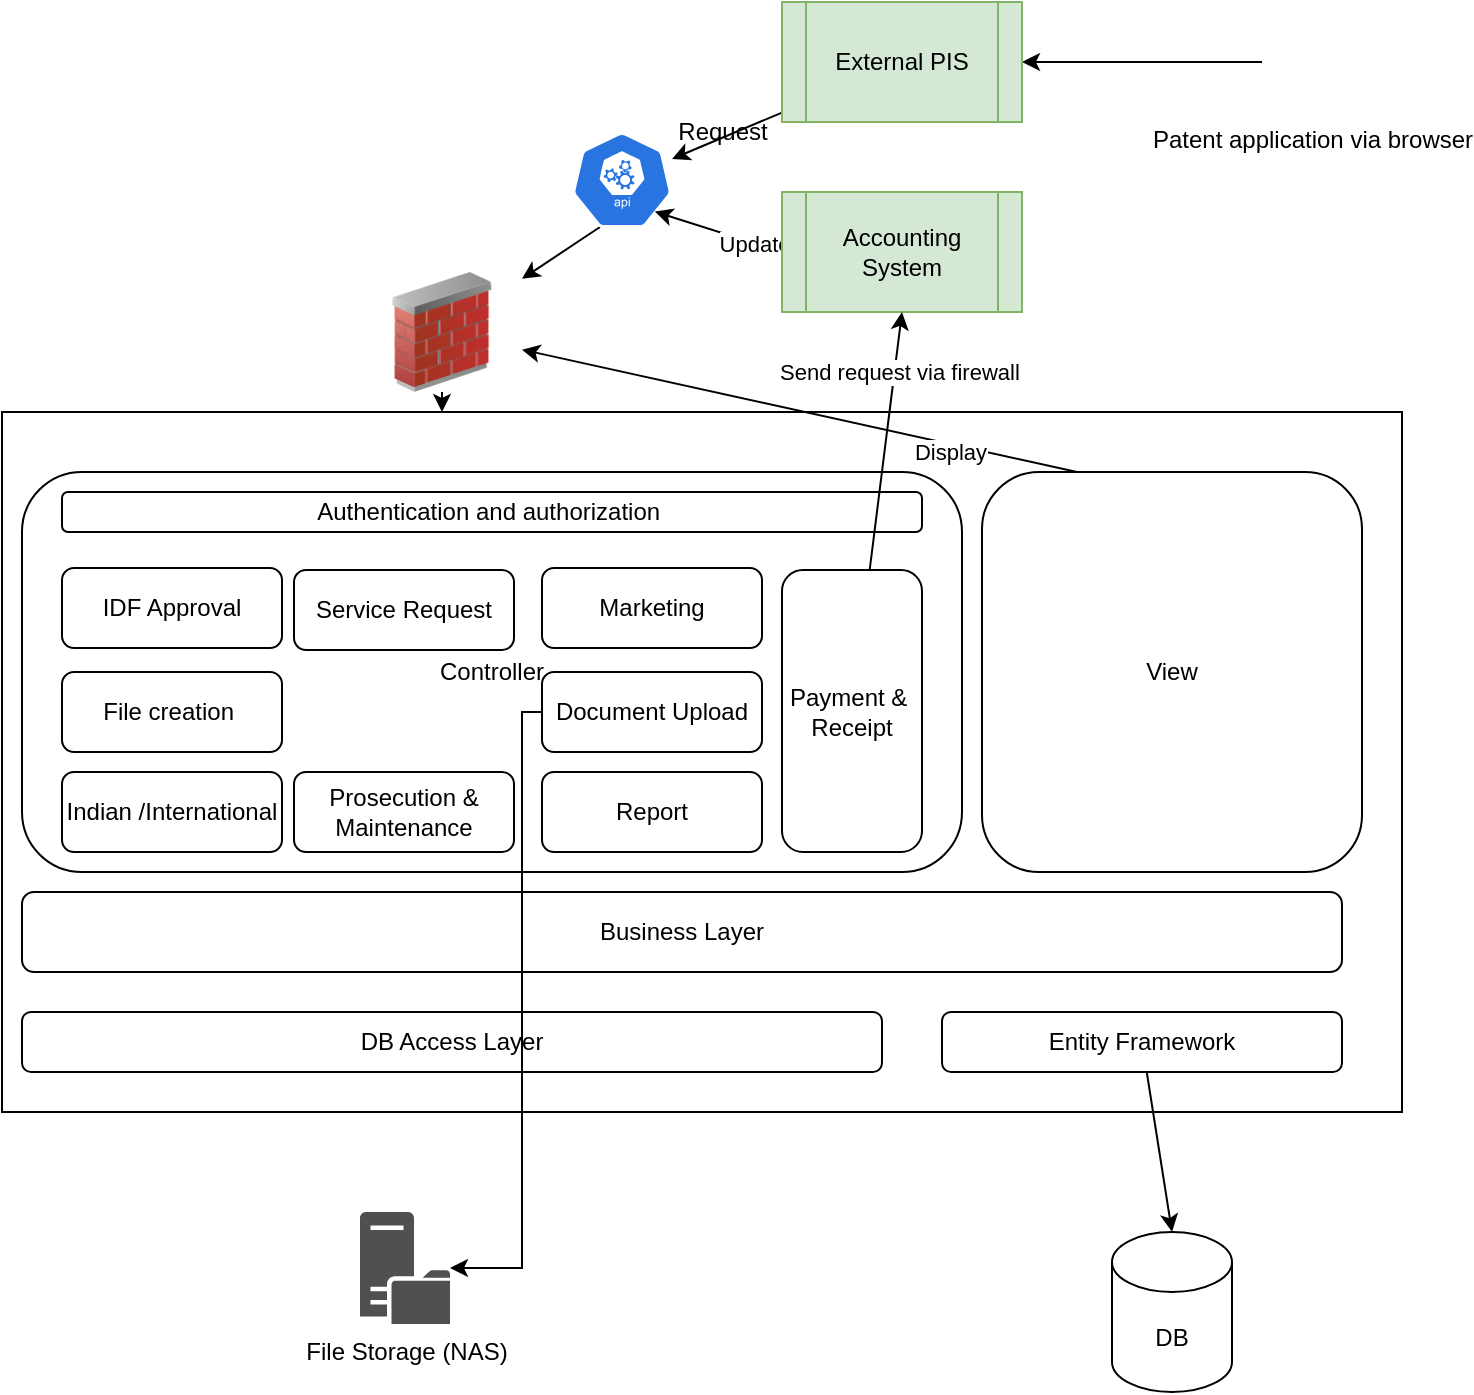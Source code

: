 <mxfile version="13.7.5" type="github">
  <diagram id="cPPuk2STMzkrAS2KCKt9" name="Page-1">
    <mxGraphModel dx="1038" dy="531" grid="1" gridSize="10" guides="1" tooltips="1" connect="1" arrows="1" fold="1" page="1" pageScale="1" pageWidth="850" pageHeight="1100" math="0" shadow="0">
      <root>
        <mxCell id="0" />
        <mxCell id="1" parent="0" />
        <mxCell id="ahGDCeKN8Fh46faBmXRb-23" style="edgeStyle=orthogonalEdgeStyle;rounded=0;orthogonalLoop=1;jettySize=auto;html=1;entryX=1;entryY=0.5;entryDx=0;entryDy=0;" parent="1" source="ahGDCeKN8Fh46faBmXRb-1" target="ahGDCeKN8Fh46faBmXRb-22" edge="1">
          <mxGeometry relative="1" as="geometry" />
        </mxCell>
        <mxCell id="ahGDCeKN8Fh46faBmXRb-1" value="Patent application via browser" style="shape=image;html=1;verticalAlign=top;verticalLabelPosition=bottom;labelBackgroundColor=#ffffff;imageAspect=0;aspect=fixed;image=https://cdn0.iconfinder.com/data/icons/flat-round-system/512/internet_explorer-128.png" parent="1" vertex="1">
          <mxGeometry x="720" y="20" width="50" height="50" as="geometry" />
        </mxCell>
        <mxCell id="ahGDCeKN8Fh46faBmXRb-34" style="edgeStyle=none;rounded=0;orthogonalLoop=1;jettySize=auto;html=1;exitX=0.5;exitY=1;exitDx=0;exitDy=0;" parent="1" source="ahGDCeKN8Fh46faBmXRb-4" edge="1">
          <mxGeometry relative="1" as="geometry">
            <mxPoint x="310" y="220" as="targetPoint" />
          </mxGeometry>
        </mxCell>
        <mxCell id="ahGDCeKN8Fh46faBmXRb-4" value="" style="image;html=1;image=img/lib/clip_art/networking/Firewall_02_128x128.png" parent="1" vertex="1">
          <mxGeometry x="270" y="150" width="80" height="60" as="geometry" />
        </mxCell>
        <mxCell id="ahGDCeKN8Fh46faBmXRb-5" value="" style="rounded=0;whiteSpace=wrap;html=1;" parent="1" vertex="1">
          <mxGeometry x="90" y="220" width="700" height="350" as="geometry" />
        </mxCell>
        <mxCell id="ahGDCeKN8Fh46faBmXRb-45" style="edgeStyle=none;rounded=0;orthogonalLoop=1;jettySize=auto;html=1;exitX=0.25;exitY=0;exitDx=0;exitDy=0;" parent="1" source="ahGDCeKN8Fh46faBmXRb-6" target="ahGDCeKN8Fh46faBmXRb-4" edge="1">
          <mxGeometry relative="1" as="geometry" />
        </mxCell>
        <mxCell id="ahGDCeKN8Fh46faBmXRb-47" value="Display" style="edgeLabel;html=1;align=center;verticalAlign=middle;resizable=0;points=[];" parent="ahGDCeKN8Fh46faBmXRb-45" vertex="1" connectable="0">
          <mxGeometry x="-0.553" y="3" relative="1" as="geometry">
            <mxPoint x="-1" as="offset" />
          </mxGeometry>
        </mxCell>
        <mxCell id="ahGDCeKN8Fh46faBmXRb-6" value="View" style="rounded=1;whiteSpace=wrap;html=1;" parent="1" vertex="1">
          <mxGeometry x="580" y="250" width="190" height="200" as="geometry" />
        </mxCell>
        <mxCell id="ahGDCeKN8Fh46faBmXRb-7" value="Controller" style="rounded=1;whiteSpace=wrap;html=1;" parent="1" vertex="1">
          <mxGeometry x="100" y="250" width="470" height="200" as="geometry" />
        </mxCell>
        <mxCell id="ahGDCeKN8Fh46faBmXRb-8" value="Business Layer" style="rounded=1;whiteSpace=wrap;html=1;" parent="1" vertex="1">
          <mxGeometry x="100" y="460" width="660" height="40" as="geometry" />
        </mxCell>
        <mxCell id="ahGDCeKN8Fh46faBmXRb-9" value="DB Access Layer" style="rounded=1;whiteSpace=wrap;html=1;" parent="1" vertex="1">
          <mxGeometry x="100" y="520" width="430" height="30" as="geometry" />
        </mxCell>
        <mxCell id="ahGDCeKN8Fh46faBmXRb-44" style="edgeStyle=none;rounded=0;orthogonalLoop=1;jettySize=auto;html=1;entryX=0.5;entryY=0;entryDx=0;entryDy=0;entryPerimeter=0;" parent="1" source="ahGDCeKN8Fh46faBmXRb-10" target="ahGDCeKN8Fh46faBmXRb-43" edge="1">
          <mxGeometry relative="1" as="geometry" />
        </mxCell>
        <mxCell id="ahGDCeKN8Fh46faBmXRb-10" value="Entity Framework" style="rounded=1;whiteSpace=wrap;html=1;" parent="1" vertex="1">
          <mxGeometry x="560" y="520" width="200" height="30" as="geometry" />
        </mxCell>
        <mxCell id="ahGDCeKN8Fh46faBmXRb-11" value="Authentication and authorization&amp;nbsp;" style="rounded=1;whiteSpace=wrap;html=1;" parent="1" vertex="1">
          <mxGeometry x="120" y="260" width="430" height="20" as="geometry" />
        </mxCell>
        <mxCell id="ahGDCeKN8Fh46faBmXRb-12" value="IDF Approval" style="rounded=1;whiteSpace=wrap;html=1;" parent="1" vertex="1">
          <mxGeometry x="120" y="298" width="110" height="40" as="geometry" />
        </mxCell>
        <mxCell id="ahGDCeKN8Fh46faBmXRb-13" value="File creation&amp;nbsp;" style="rounded=1;whiteSpace=wrap;html=1;" parent="1" vertex="1">
          <mxGeometry x="120" y="350" width="110" height="40" as="geometry" />
        </mxCell>
        <mxCell id="ahGDCeKN8Fh46faBmXRb-14" value="Indian /International" style="rounded=1;whiteSpace=wrap;html=1;" parent="1" vertex="1">
          <mxGeometry x="120" y="400" width="110" height="40" as="geometry" />
        </mxCell>
        <mxCell id="ahGDCeKN8Fh46faBmXRb-15" value="Service Request" style="rounded=1;whiteSpace=wrap;html=1;" parent="1" vertex="1">
          <mxGeometry x="236" y="299" width="110" height="40" as="geometry" />
        </mxCell>
        <mxCell id="ahGDCeKN8Fh46faBmXRb-16" value="Prosecution &amp;amp; Maintenance" style="rounded=1;whiteSpace=wrap;html=1;" parent="1" vertex="1">
          <mxGeometry x="236" y="400" width="110" height="40" as="geometry" />
        </mxCell>
        <mxCell id="ahGDCeKN8Fh46faBmXRb-17" value="Marketing" style="rounded=1;whiteSpace=wrap;html=1;" parent="1" vertex="1">
          <mxGeometry x="360" y="298" width="110" height="40" as="geometry" />
        </mxCell>
        <mxCell id="ahGDCeKN8Fh46faBmXRb-49" style="edgeStyle=orthogonalEdgeStyle;rounded=0;orthogonalLoop=1;jettySize=auto;html=1;" parent="1" source="ahGDCeKN8Fh46faBmXRb-18" target="ahGDCeKN8Fh46faBmXRb-48" edge="1">
          <mxGeometry relative="1" as="geometry">
            <Array as="points">
              <mxPoint x="350" y="370" />
              <mxPoint x="350" y="648" />
            </Array>
          </mxGeometry>
        </mxCell>
        <mxCell id="ahGDCeKN8Fh46faBmXRb-18" value="Document Upload" style="rounded=1;whiteSpace=wrap;html=1;" parent="1" vertex="1">
          <mxGeometry x="360" y="350" width="110" height="40" as="geometry" />
        </mxCell>
        <mxCell id="ahGDCeKN8Fh46faBmXRb-19" value="Report" style="rounded=1;whiteSpace=wrap;html=1;" parent="1" vertex="1">
          <mxGeometry x="360" y="400" width="110" height="40" as="geometry" />
        </mxCell>
        <mxCell id="ahGDCeKN8Fh46faBmXRb-31" style="edgeStyle=none;rounded=0;orthogonalLoop=1;jettySize=auto;html=1;" parent="1" source="ahGDCeKN8Fh46faBmXRb-22" target="ahGDCeKN8Fh46faBmXRb-24" edge="1">
          <mxGeometry relative="1" as="geometry" />
        </mxCell>
        <mxCell id="ahGDCeKN8Fh46faBmXRb-22" value="External PIS" style="shape=process;whiteSpace=wrap;html=1;backgroundOutline=1;fillColor=#d5e8d4;strokeColor=#82b366;" parent="1" vertex="1">
          <mxGeometry x="480" y="15" width="120" height="60" as="geometry" />
        </mxCell>
        <mxCell id="ahGDCeKN8Fh46faBmXRb-32" style="edgeStyle=none;rounded=0;orthogonalLoop=1;jettySize=auto;html=1;exitX=0.28;exitY=0.99;exitDx=0;exitDy=0;exitPerimeter=0;" parent="1" source="ahGDCeKN8Fh46faBmXRb-24" target="ahGDCeKN8Fh46faBmXRb-4" edge="1">
          <mxGeometry relative="1" as="geometry" />
        </mxCell>
        <mxCell id="ahGDCeKN8Fh46faBmXRb-24" value="" style="html=1;dashed=0;whitespace=wrap;fillColor=#2875E2;strokeColor=#ffffff;points=[[0.005,0.63,0],[0.1,0.2,0],[0.9,0.2,0],[0.5,0,0],[0.995,0.63,0],[0.72,0.99,0],[0.5,1,0],[0.28,0.99,0]];shape=mxgraph.kubernetes.icon;prIcon=api" parent="1" vertex="1">
          <mxGeometry x="375" y="80" width="50" height="48" as="geometry" />
        </mxCell>
        <mxCell id="ahGDCeKN8Fh46faBmXRb-37" style="edgeStyle=none;rounded=0;orthogonalLoop=1;jettySize=auto;html=1;exitX=0;exitY=0.5;exitDx=0;exitDy=0;entryX=0.828;entryY=0.829;entryDx=0;entryDy=0;entryPerimeter=0;" parent="1" source="ahGDCeKN8Fh46faBmXRb-35" target="ahGDCeKN8Fh46faBmXRb-24" edge="1">
          <mxGeometry relative="1" as="geometry" />
        </mxCell>
        <mxCell id="ahGDCeKN8Fh46faBmXRb-41" value="Update" style="edgeLabel;html=1;align=center;verticalAlign=middle;resizable=0;points=[];" parent="ahGDCeKN8Fh46faBmXRb-37" vertex="1" connectable="0">
          <mxGeometry x="-0.554" relative="1" as="geometry">
            <mxPoint as="offset" />
          </mxGeometry>
        </mxCell>
        <mxCell id="ahGDCeKN8Fh46faBmXRb-35" value="Accounting System" style="shape=process;whiteSpace=wrap;html=1;backgroundOutline=1;fillColor=#d5e8d4;strokeColor=#82b366;" parent="1" vertex="1">
          <mxGeometry x="480" y="110" width="120" height="60" as="geometry" />
        </mxCell>
        <mxCell id="ahGDCeKN8Fh46faBmXRb-39" style="edgeStyle=none;rounded=0;orthogonalLoop=1;jettySize=auto;html=1;entryX=0.5;entryY=1;entryDx=0;entryDy=0;" parent="1" source="ahGDCeKN8Fh46faBmXRb-38" target="ahGDCeKN8Fh46faBmXRb-35" edge="1">
          <mxGeometry relative="1" as="geometry" />
        </mxCell>
        <mxCell id="ahGDCeKN8Fh46faBmXRb-40" value="Send request via firewall&amp;nbsp;" style="edgeLabel;html=1;align=center;verticalAlign=middle;resizable=0;points=[];" parent="ahGDCeKN8Fh46faBmXRb-39" vertex="1" connectable="0">
          <mxGeometry x="0.309" relative="1" as="geometry">
            <mxPoint x="5.6" y="-14.66" as="offset" />
          </mxGeometry>
        </mxCell>
        <mxCell id="ahGDCeKN8Fh46faBmXRb-38" value="Payment &amp;amp;&amp;nbsp;&lt;br&gt;Receipt" style="rounded=1;whiteSpace=wrap;html=1;" parent="1" vertex="1">
          <mxGeometry x="480" y="299" width="70" height="141" as="geometry" />
        </mxCell>
        <mxCell id="ahGDCeKN8Fh46faBmXRb-42" value="Request" style="text;html=1;align=center;verticalAlign=middle;resizable=0;points=[];autosize=1;" parent="1" vertex="1">
          <mxGeometry x="420" y="70" width="60" height="20" as="geometry" />
        </mxCell>
        <mxCell id="ahGDCeKN8Fh46faBmXRb-43" value="DB" style="shape=cylinder3;whiteSpace=wrap;html=1;boundedLbl=1;backgroundOutline=1;size=15;" parent="1" vertex="1">
          <mxGeometry x="645" y="630" width="60" height="80" as="geometry" />
        </mxCell>
        <mxCell id="ahGDCeKN8Fh46faBmXRb-48" value="File Storage (NAS)" style="pointerEvents=1;shadow=0;dashed=0;html=1;strokeColor=none;fillColor=#505050;labelPosition=center;verticalLabelPosition=bottom;verticalAlign=top;outlineConnect=0;align=center;shape=mxgraph.office.servers.file_server;" parent="1" vertex="1">
          <mxGeometry x="269" y="620" width="45" height="56" as="geometry" />
        </mxCell>
      </root>
    </mxGraphModel>
  </diagram>
</mxfile>
